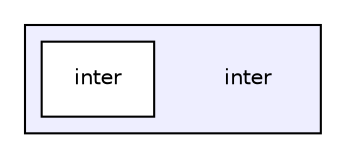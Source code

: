 digraph "C:/Users/Mateusz/Desktop/inter" {
  compound=true
  node [ fontsize="10", fontname="Helvetica"];
  edge [ labelfontsize="10", labelfontname="Helvetica"];
  subgraph clusterdir_ec2aea738e28bc585d226197dee93ea1 {
    graph [ bgcolor="#eeeeff", pencolor="black", label="" URL="dir_ec2aea738e28bc585d226197dee93ea1.html"];
    dir_ec2aea738e28bc585d226197dee93ea1 [shape=plaintext label="inter"];
    dir_119f36ce2533f04b4d1f439acb29287a [shape=box label="inter" color="black" fillcolor="white" style="filled" URL="dir_119f36ce2533f04b4d1f439acb29287a.html"];
  }
}
